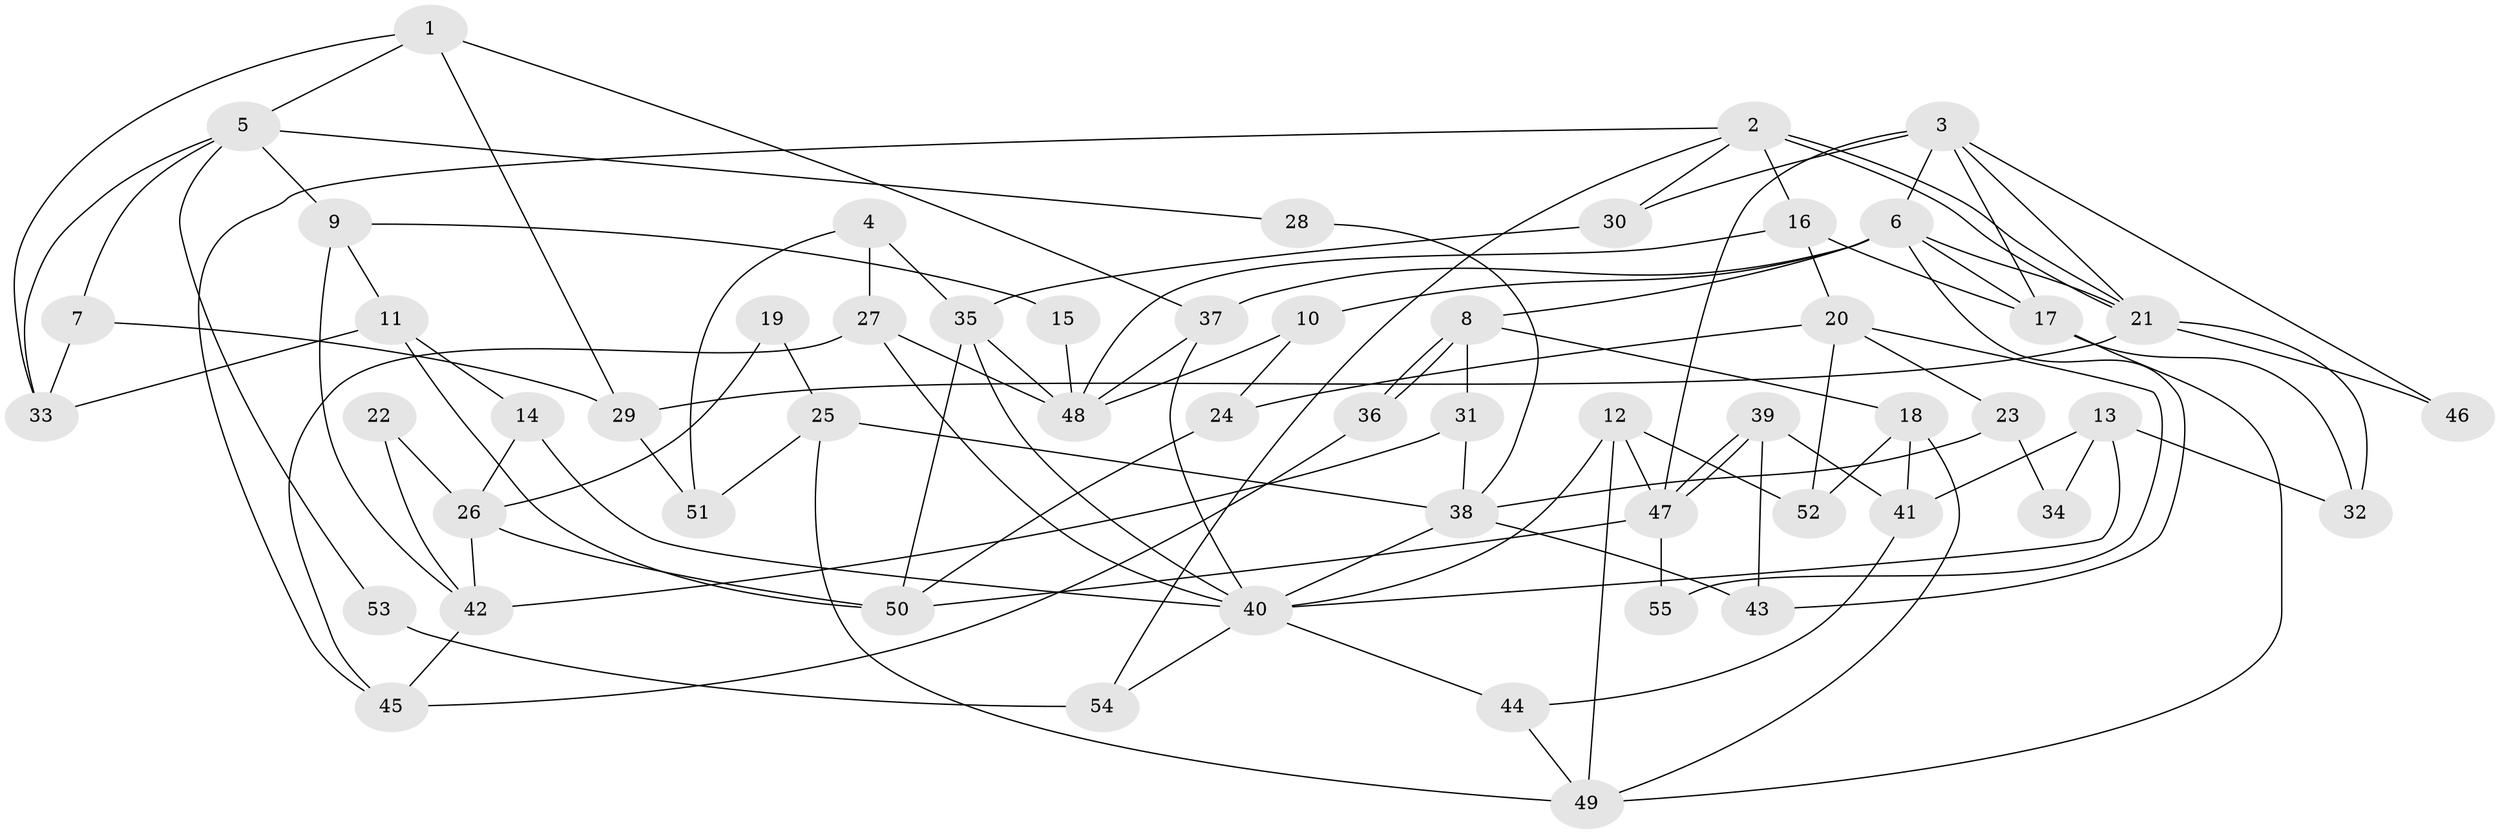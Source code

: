// coarse degree distribution, {6: 0.14705882352941177, 2: 0.14705882352941177, 4: 0.29411764705882354, 8: 0.08823529411764706, 5: 0.17647058823529413, 3: 0.08823529411764706, 10: 0.029411764705882353, 1: 0.029411764705882353}
// Generated by graph-tools (version 1.1) at 2025/37/03/04/25 23:37:12]
// undirected, 55 vertices, 110 edges
graph export_dot {
  node [color=gray90,style=filled];
  1;
  2;
  3;
  4;
  5;
  6;
  7;
  8;
  9;
  10;
  11;
  12;
  13;
  14;
  15;
  16;
  17;
  18;
  19;
  20;
  21;
  22;
  23;
  24;
  25;
  26;
  27;
  28;
  29;
  30;
  31;
  32;
  33;
  34;
  35;
  36;
  37;
  38;
  39;
  40;
  41;
  42;
  43;
  44;
  45;
  46;
  47;
  48;
  49;
  50;
  51;
  52;
  53;
  54;
  55;
  1 -- 33;
  1 -- 29;
  1 -- 5;
  1 -- 37;
  2 -- 16;
  2 -- 21;
  2 -- 21;
  2 -- 30;
  2 -- 45;
  2 -- 54;
  3 -- 30;
  3 -- 6;
  3 -- 17;
  3 -- 21;
  3 -- 46;
  3 -- 47;
  4 -- 35;
  4 -- 27;
  4 -- 51;
  5 -- 9;
  5 -- 7;
  5 -- 28;
  5 -- 33;
  5 -- 53;
  6 -- 21;
  6 -- 43;
  6 -- 8;
  6 -- 10;
  6 -- 17;
  6 -- 37;
  7 -- 33;
  7 -- 29;
  8 -- 36;
  8 -- 36;
  8 -- 18;
  8 -- 31;
  9 -- 42;
  9 -- 11;
  9 -- 15;
  10 -- 48;
  10 -- 24;
  11 -- 14;
  11 -- 50;
  11 -- 33;
  12 -- 40;
  12 -- 47;
  12 -- 49;
  12 -- 52;
  13 -- 32;
  13 -- 40;
  13 -- 34;
  13 -- 41;
  14 -- 26;
  14 -- 40;
  15 -- 48;
  16 -- 17;
  16 -- 48;
  16 -- 20;
  17 -- 32;
  17 -- 49;
  18 -- 49;
  18 -- 41;
  18 -- 52;
  19 -- 25;
  19 -- 26;
  20 -- 52;
  20 -- 23;
  20 -- 24;
  20 -- 55;
  21 -- 29;
  21 -- 32;
  21 -- 46;
  22 -- 42;
  22 -- 26;
  23 -- 38;
  23 -- 34;
  24 -- 50;
  25 -- 51;
  25 -- 49;
  25 -- 38;
  26 -- 50;
  26 -- 42;
  27 -- 48;
  27 -- 40;
  27 -- 45;
  28 -- 38;
  29 -- 51;
  30 -- 35;
  31 -- 38;
  31 -- 42;
  35 -- 40;
  35 -- 50;
  35 -- 48;
  36 -- 45;
  37 -- 40;
  37 -- 48;
  38 -- 40;
  38 -- 43;
  39 -- 47;
  39 -- 47;
  39 -- 41;
  39 -- 43;
  40 -- 44;
  40 -- 54;
  41 -- 44;
  42 -- 45;
  44 -- 49;
  47 -- 50;
  47 -- 55;
  53 -- 54;
}

